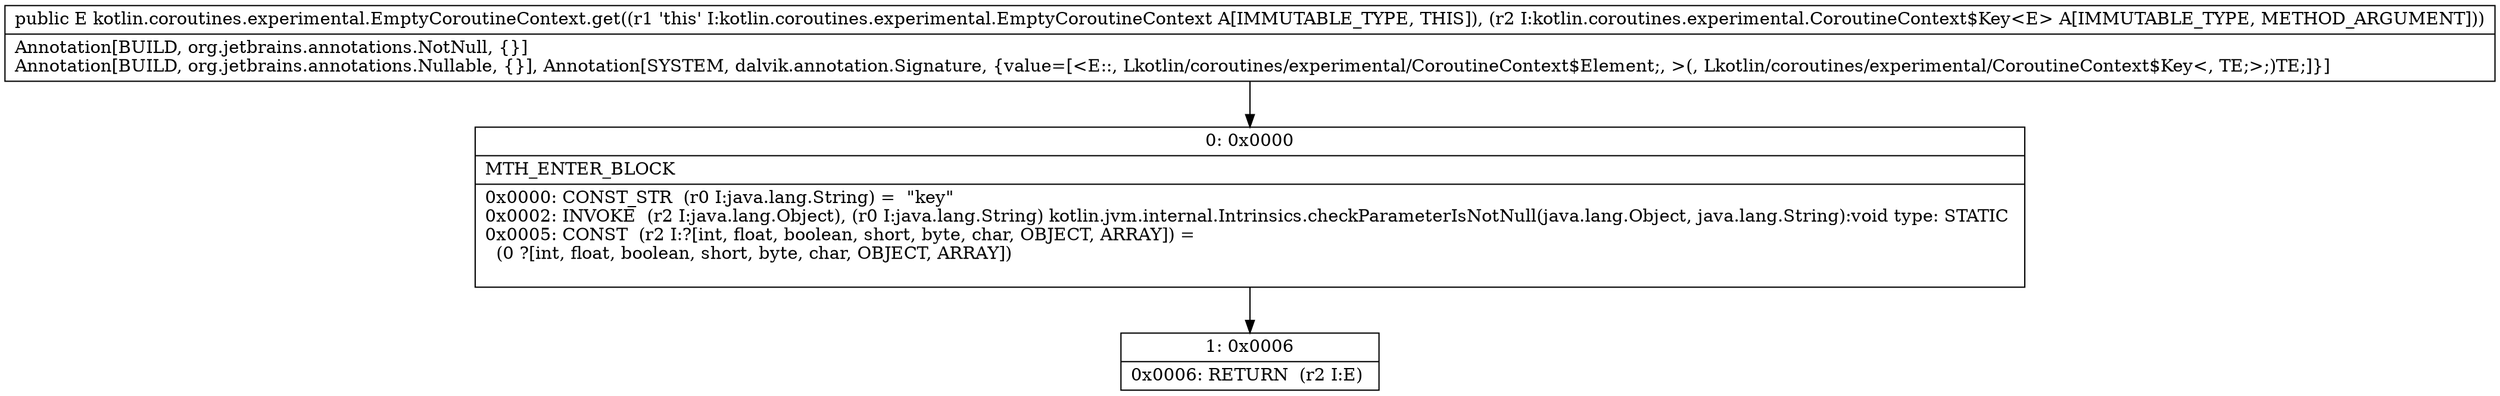digraph "CFG forkotlin.coroutines.experimental.EmptyCoroutineContext.get(Lkotlin\/coroutines\/experimental\/CoroutineContext$Key;)Lkotlin\/coroutines\/experimental\/CoroutineContext$Element;" {
Node_0 [shape=record,label="{0\:\ 0x0000|MTH_ENTER_BLOCK\l|0x0000: CONST_STR  (r0 I:java.lang.String) =  \"key\" \l0x0002: INVOKE  (r2 I:java.lang.Object), (r0 I:java.lang.String) kotlin.jvm.internal.Intrinsics.checkParameterIsNotNull(java.lang.Object, java.lang.String):void type: STATIC \l0x0005: CONST  (r2 I:?[int, float, boolean, short, byte, char, OBJECT, ARRAY]) = \l  (0 ?[int, float, boolean, short, byte, char, OBJECT, ARRAY])\l \l}"];
Node_1 [shape=record,label="{1\:\ 0x0006|0x0006: RETURN  (r2 I:E) \l}"];
MethodNode[shape=record,label="{public E kotlin.coroutines.experimental.EmptyCoroutineContext.get((r1 'this' I:kotlin.coroutines.experimental.EmptyCoroutineContext A[IMMUTABLE_TYPE, THIS]), (r2 I:kotlin.coroutines.experimental.CoroutineContext$Key\<E\> A[IMMUTABLE_TYPE, METHOD_ARGUMENT]))  | Annotation[BUILD, org.jetbrains.annotations.NotNull, \{\}]\lAnnotation[BUILD, org.jetbrains.annotations.Nullable, \{\}], Annotation[SYSTEM, dalvik.annotation.Signature, \{value=[\<E::, Lkotlin\/coroutines\/experimental\/CoroutineContext$Element;, \>(, Lkotlin\/coroutines\/experimental\/CoroutineContext$Key\<, TE;\>;)TE;]\}]\l}"];
MethodNode -> Node_0;
Node_0 -> Node_1;
}

